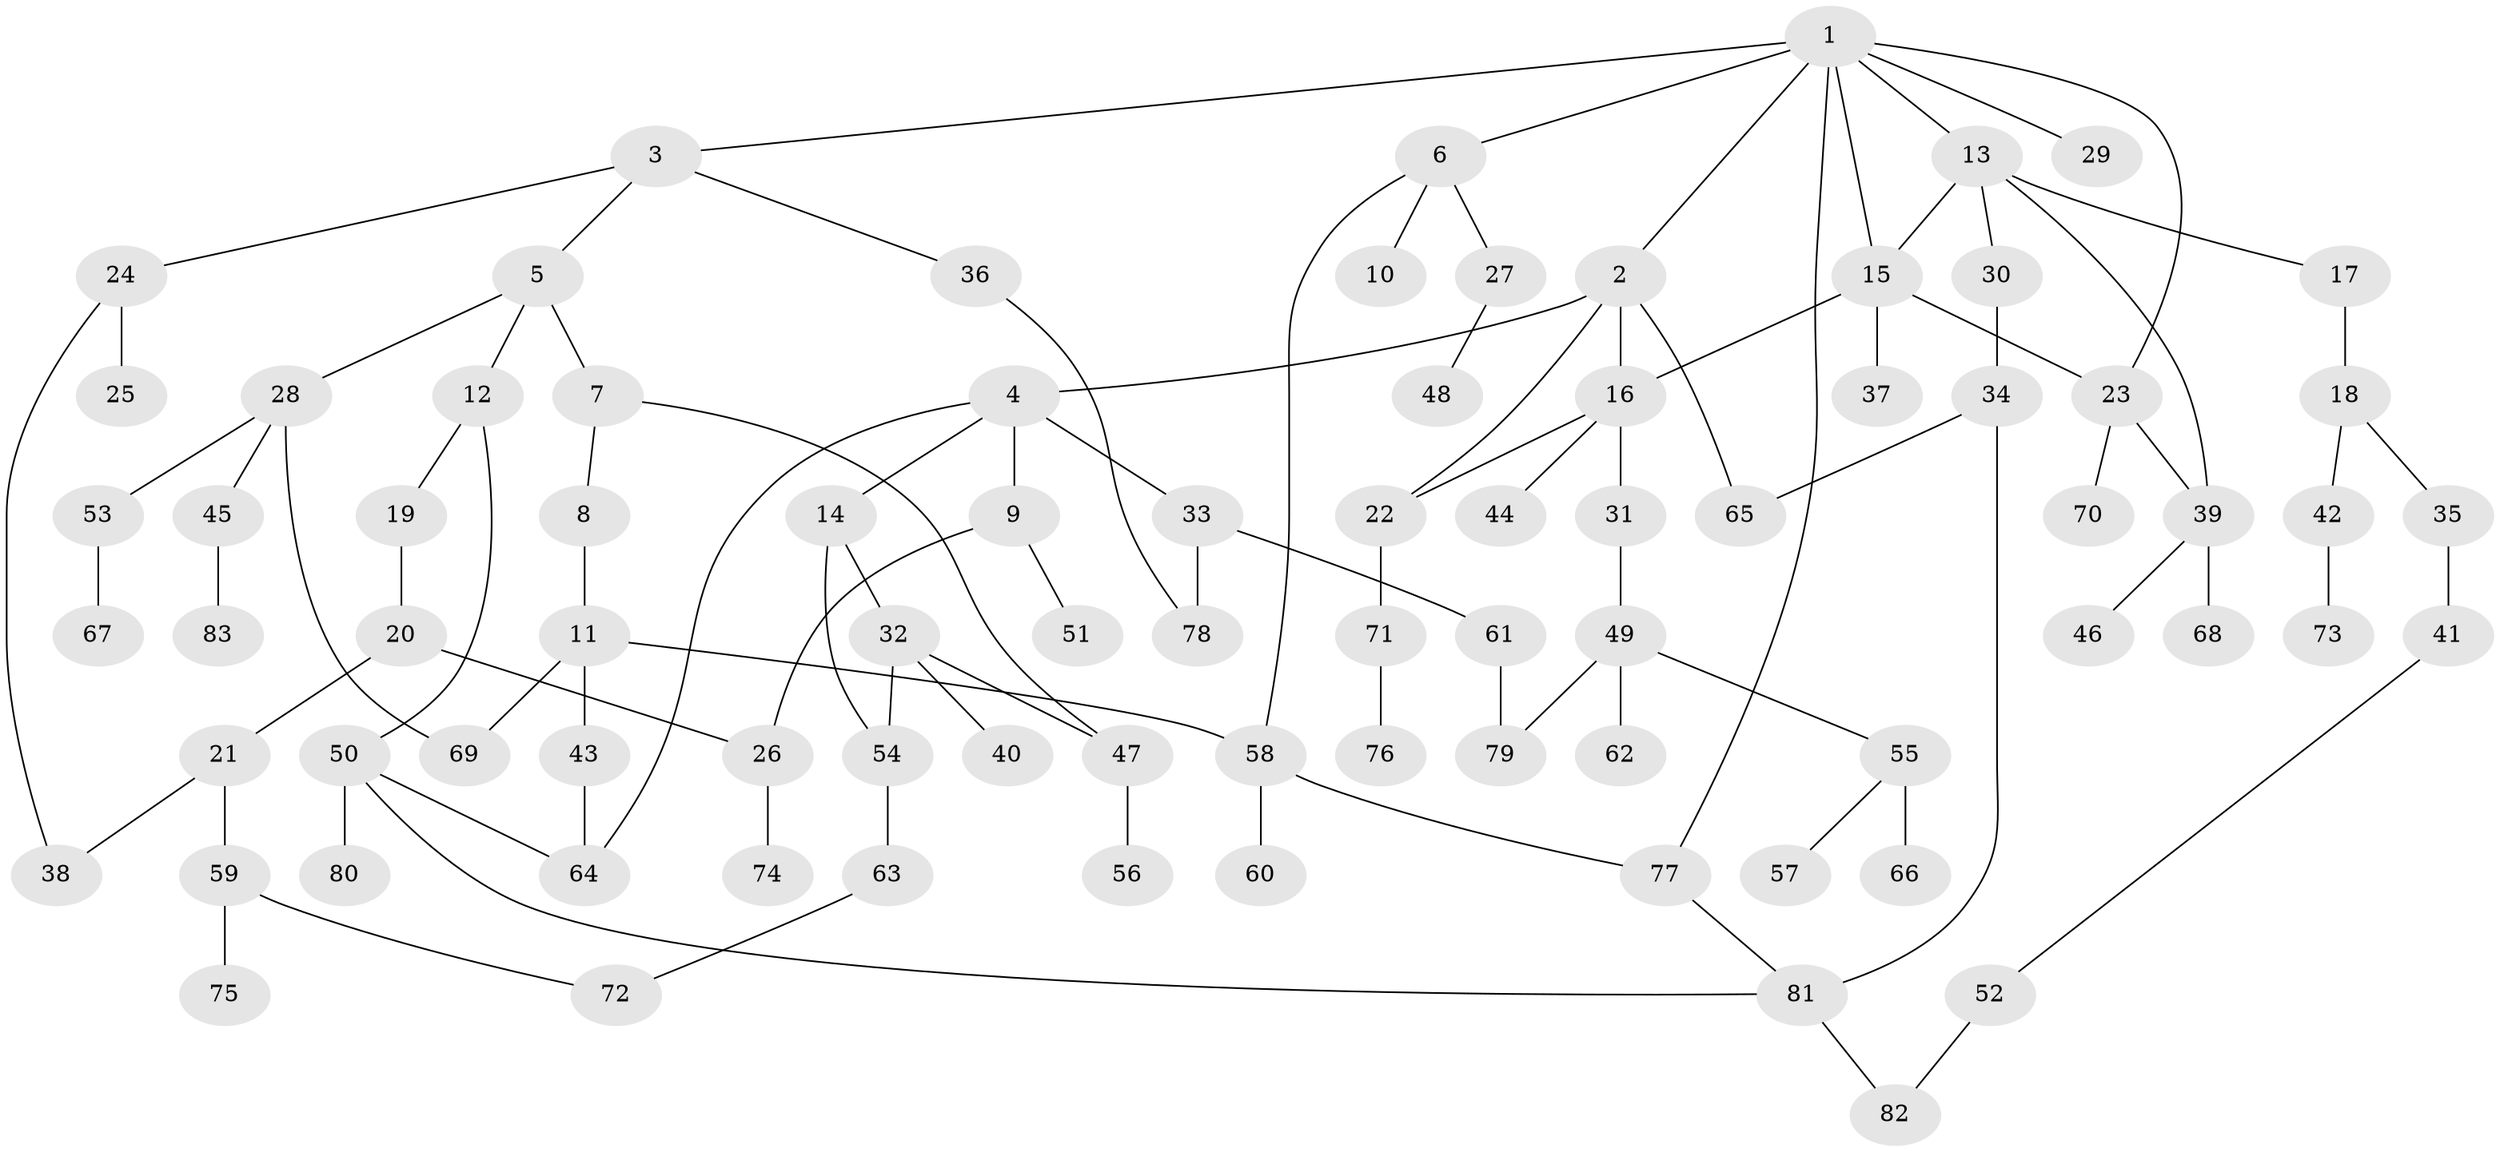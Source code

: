 // Generated by graph-tools (version 1.1) at 2025/41/03/09/25 04:41:40]
// undirected, 83 vertices, 103 edges
graph export_dot {
graph [start="1"]
  node [color=gray90,style=filled];
  1;
  2;
  3;
  4;
  5;
  6;
  7;
  8;
  9;
  10;
  11;
  12;
  13;
  14;
  15;
  16;
  17;
  18;
  19;
  20;
  21;
  22;
  23;
  24;
  25;
  26;
  27;
  28;
  29;
  30;
  31;
  32;
  33;
  34;
  35;
  36;
  37;
  38;
  39;
  40;
  41;
  42;
  43;
  44;
  45;
  46;
  47;
  48;
  49;
  50;
  51;
  52;
  53;
  54;
  55;
  56;
  57;
  58;
  59;
  60;
  61;
  62;
  63;
  64;
  65;
  66;
  67;
  68;
  69;
  70;
  71;
  72;
  73;
  74;
  75;
  76;
  77;
  78;
  79;
  80;
  81;
  82;
  83;
  1 -- 2;
  1 -- 3;
  1 -- 6;
  1 -- 13;
  1 -- 29;
  1 -- 15;
  1 -- 77;
  1 -- 23;
  2 -- 4;
  2 -- 16;
  2 -- 22;
  2 -- 65;
  3 -- 5;
  3 -- 24;
  3 -- 36;
  4 -- 9;
  4 -- 14;
  4 -- 33;
  4 -- 64;
  5 -- 7;
  5 -- 12;
  5 -- 28;
  6 -- 10;
  6 -- 27;
  6 -- 58;
  7 -- 8;
  7 -- 47;
  8 -- 11;
  9 -- 26;
  9 -- 51;
  11 -- 43;
  11 -- 58;
  11 -- 69;
  12 -- 19;
  12 -- 50;
  13 -- 15;
  13 -- 17;
  13 -- 30;
  13 -- 39;
  14 -- 32;
  14 -- 54;
  15 -- 23;
  15 -- 37;
  15 -- 16;
  16 -- 31;
  16 -- 44;
  16 -- 22;
  17 -- 18;
  18 -- 35;
  18 -- 42;
  19 -- 20;
  20 -- 21;
  20 -- 26;
  21 -- 38;
  21 -- 59;
  22 -- 71;
  23 -- 39;
  23 -- 70;
  24 -- 25;
  24 -- 38;
  26 -- 74;
  27 -- 48;
  28 -- 45;
  28 -- 53;
  28 -- 69;
  30 -- 34;
  31 -- 49;
  32 -- 40;
  32 -- 54;
  32 -- 47;
  33 -- 61;
  33 -- 78;
  34 -- 65;
  34 -- 81;
  35 -- 41;
  36 -- 78;
  39 -- 46;
  39 -- 68;
  41 -- 52;
  42 -- 73;
  43 -- 64;
  45 -- 83;
  47 -- 56;
  49 -- 55;
  49 -- 62;
  49 -- 79;
  50 -- 80;
  50 -- 64;
  50 -- 81;
  52 -- 82;
  53 -- 67;
  54 -- 63;
  55 -- 57;
  55 -- 66;
  58 -- 60;
  58 -- 77;
  59 -- 75;
  59 -- 72;
  61 -- 79;
  63 -- 72;
  71 -- 76;
  77 -- 81;
  81 -- 82;
}
